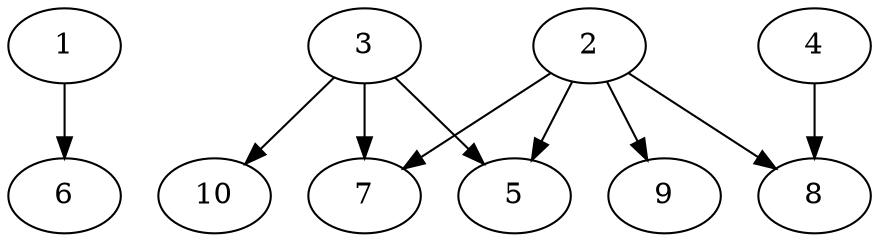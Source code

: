 // DAG automatically generated by daggen at Tue Aug  6 16:21:19 2019
// ./daggen --dot -n 10 --ccr 0.3 --fat 0.8 --regular 0.5 --density 0.5 --mindata 5242880 --maxdata 52428800 
digraph G {
  1 [size="119739733", alpha="0.12", expect_size="35921920"] 
  1 -> 6 [size ="35921920"]
  2 [size="110964053", alpha="0.07", expect_size="33289216"] 
  2 -> 5 [size ="33289216"]
  2 -> 7 [size ="33289216"]
  2 -> 8 [size ="33289216"]
  2 -> 9 [size ="33289216"]
  3 [size="149026133", alpha="0.09", expect_size="44707840"] 
  3 -> 5 [size ="44707840"]
  3 -> 7 [size ="44707840"]
  3 -> 10 [size ="44707840"]
  4 [size="143837867", alpha="0.12", expect_size="43151360"] 
  4 -> 8 [size ="43151360"]
  5 [size="96785067", alpha="0.13", expect_size="29035520"] 
  6 [size="66228907", alpha="0.13", expect_size="19868672"] 
  7 [size="62228480", alpha="0.08", expect_size="18668544"] 
  8 [size="134154240", alpha="0.00", expect_size="40246272"] 
  9 [size="122678613", alpha="0.19", expect_size="36803584"] 
  10 [size="47042560", alpha="0.05", expect_size="14112768"] 
}
